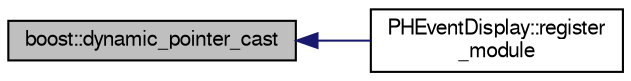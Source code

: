 digraph "boost::dynamic_pointer_cast"
{
  bgcolor="transparent";
  edge [fontname="FreeSans",fontsize="10",labelfontname="FreeSans",labelfontsize="10"];
  node [fontname="FreeSans",fontsize="10",shape=record];
  rankdir="LR";
  Node1 [label="boost::dynamic_pointer_cast",height=0.2,width=0.4,color="black", fillcolor="grey75", style="filled" fontcolor="black"];
  Node1 -> Node2 [dir="back",color="midnightblue",fontsize="10",style="solid",fontname="FreeSans"];
  Node2 [label="PHEventDisplay::register\l_module",height=0.2,width=0.4,color="black",URL="$d1/dce/classPHEventDisplay.html#aae91df9fad54c183c6222a9f799b9737"];
}
